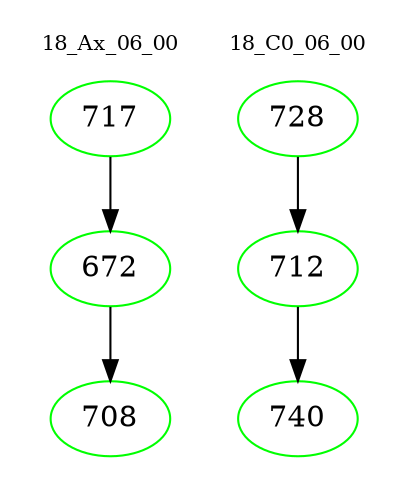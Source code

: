 digraph{
subgraph cluster_0 {
color = white
label = "18_Ax_06_00";
fontsize=10;
T0_717 [label="717", color="green"]
T0_717 -> T0_672 [color="black"]
T0_672 [label="672", color="green"]
T0_672 -> T0_708 [color="black"]
T0_708 [label="708", color="green"]
}
subgraph cluster_1 {
color = white
label = "18_C0_06_00";
fontsize=10;
T1_728 [label="728", color="green"]
T1_728 -> T1_712 [color="black"]
T1_712 [label="712", color="green"]
T1_712 -> T1_740 [color="black"]
T1_740 [label="740", color="green"]
}
}
